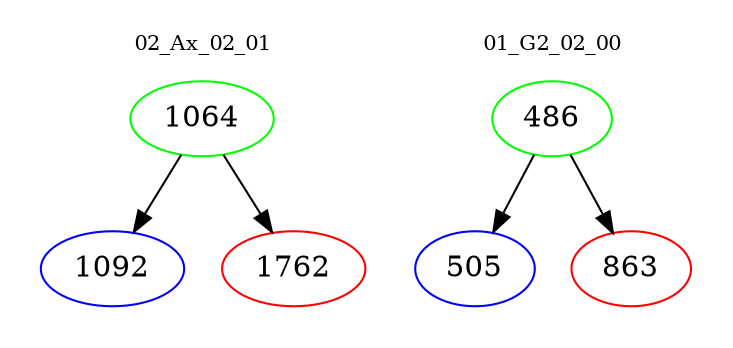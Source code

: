 digraph{
subgraph cluster_0 {
color = white
label = "02_Ax_02_01";
fontsize=10;
T0_1064 [label="1064", color="green"]
T0_1064 -> T0_1092 [color="black"]
T0_1092 [label="1092", color="blue"]
T0_1064 -> T0_1762 [color="black"]
T0_1762 [label="1762", color="red"]
}
subgraph cluster_1 {
color = white
label = "01_G2_02_00";
fontsize=10;
T1_486 [label="486", color="green"]
T1_486 -> T1_505 [color="black"]
T1_505 [label="505", color="blue"]
T1_486 -> T1_863 [color="black"]
T1_863 [label="863", color="red"]
}
}
